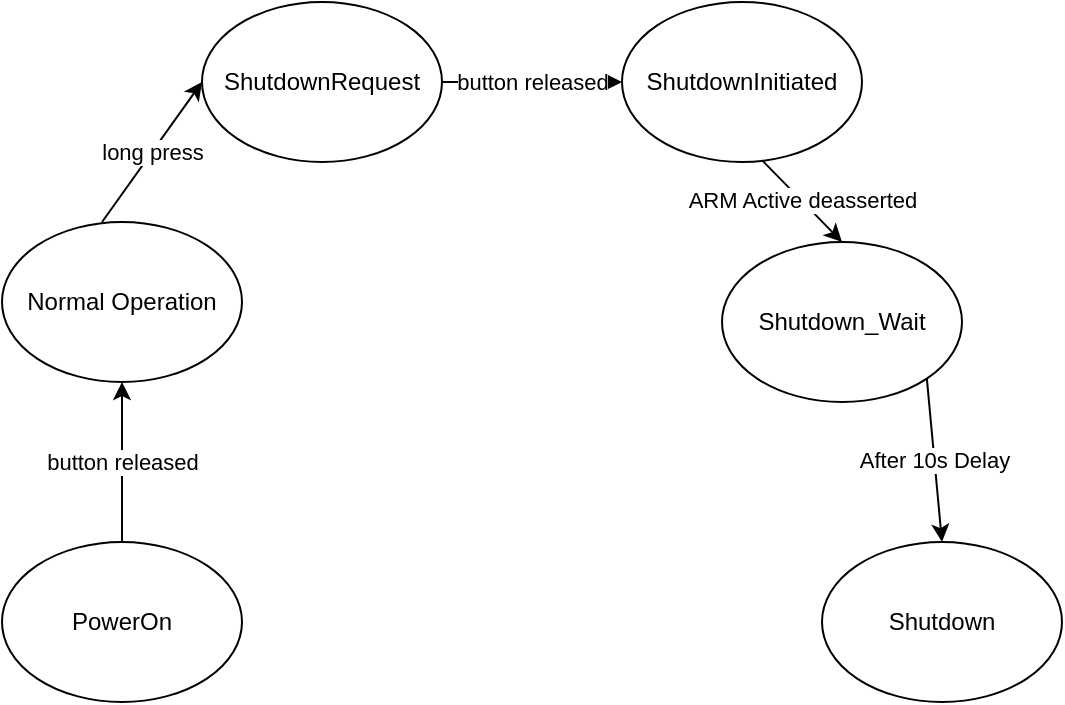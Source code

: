 <mxfile version="22.1.2" type="device">
  <diagram name="Page-1" id="NnxK8owBqpgz2YuKPqnG">
    <mxGraphModel dx="2044" dy="1166" grid="1" gridSize="10" guides="1" tooltips="1" connect="1" arrows="1" fold="1" page="1" pageScale="1" pageWidth="583" pageHeight="400" math="0" shadow="0">
      <root>
        <mxCell id="0" />
        <mxCell id="1" parent="0" />
        <mxCell id="y2R5Xj8rV88HmIC_15PF-1" value="PowerOn" style="ellipse;whiteSpace=wrap;html=1;" parent="1" vertex="1">
          <mxGeometry x="30" y="280" width="120" height="80" as="geometry" />
        </mxCell>
        <mxCell id="y2R5Xj8rV88HmIC_15PF-2" value="Normal Operation" style="ellipse;whiteSpace=wrap;html=1;" parent="1" vertex="1">
          <mxGeometry x="30" y="120" width="120" height="80" as="geometry" />
        </mxCell>
        <mxCell id="y2R5Xj8rV88HmIC_15PF-3" value="ShutdownRequest" style="ellipse;whiteSpace=wrap;html=1;" parent="1" vertex="1">
          <mxGeometry x="130" y="10" width="120" height="80" as="geometry" />
        </mxCell>
        <mxCell id="y2R5Xj8rV88HmIC_15PF-4" value="ShutdownInitiated" style="ellipse;whiteSpace=wrap;html=1;" parent="1" vertex="1">
          <mxGeometry x="340" y="10" width="120" height="80" as="geometry" />
        </mxCell>
        <mxCell id="y2R5Xj8rV88HmIC_15PF-5" value="Shutdown" style="ellipse;whiteSpace=wrap;html=1;" parent="1" vertex="1">
          <mxGeometry x="440" y="280" width="120" height="80" as="geometry" />
        </mxCell>
        <mxCell id="y2R5Xj8rV88HmIC_15PF-7" value="button released" style="endArrow=classic;html=1;rounded=0;exitX=0.5;exitY=0;exitDx=0;exitDy=0;entryX=0.5;entryY=1;entryDx=0;entryDy=0;" parent="1" source="y2R5Xj8rV88HmIC_15PF-1" target="y2R5Xj8rV88HmIC_15PF-2" edge="1">
          <mxGeometry width="50" height="50" relative="1" as="geometry">
            <mxPoint x="90" y="270" as="sourcePoint" />
            <mxPoint x="140" y="220" as="targetPoint" />
          </mxGeometry>
        </mxCell>
        <mxCell id="y2R5Xj8rV88HmIC_15PF-9" value="long press" style="endArrow=classic;html=1;rounded=0;exitX=0.417;exitY=0;exitDx=0;exitDy=0;entryX=0;entryY=0.5;entryDx=0;entryDy=0;exitPerimeter=0;" parent="1" source="y2R5Xj8rV88HmIC_15PF-2" target="y2R5Xj8rV88HmIC_15PF-3" edge="1">
          <mxGeometry width="50" height="50" relative="1" as="geometry">
            <mxPoint x="110" y="100" as="sourcePoint" />
            <mxPoint x="160" y="50" as="targetPoint" />
          </mxGeometry>
        </mxCell>
        <mxCell id="y2R5Xj8rV88HmIC_15PF-10" value="button released" style="endArrow=classic;html=1;rounded=0;exitX=1;exitY=0.5;exitDx=0;exitDy=0;entryX=0;entryY=0.5;entryDx=0;entryDy=0;" parent="1" source="y2R5Xj8rV88HmIC_15PF-3" target="y2R5Xj8rV88HmIC_15PF-4" edge="1">
          <mxGeometry width="50" height="50" relative="1" as="geometry">
            <mxPoint x="370" y="90" as="sourcePoint" />
            <mxPoint x="420" y="40" as="targetPoint" />
          </mxGeometry>
        </mxCell>
        <mxCell id="y2R5Xj8rV88HmIC_15PF-11" value="After 10s Delay" style="endArrow=classic;html=1;rounded=0;entryX=0.5;entryY=0;entryDx=0;entryDy=0;exitX=1;exitY=1;exitDx=0;exitDy=0;" parent="1" source="Ho1vyHhd6xnxvo7d6UND-1" target="y2R5Xj8rV88HmIC_15PF-5" edge="1">
          <mxGeometry width="50" height="50" relative="1" as="geometry">
            <mxPoint x="280" y="280" as="sourcePoint" />
            <mxPoint x="330" y="230" as="targetPoint" />
          </mxGeometry>
        </mxCell>
        <mxCell id="Ho1vyHhd6xnxvo7d6UND-1" value="Shutdown_Wait" style="ellipse;whiteSpace=wrap;html=1;" vertex="1" parent="1">
          <mxGeometry x="390" y="130" width="120" height="80" as="geometry" />
        </mxCell>
        <mxCell id="Ho1vyHhd6xnxvo7d6UND-2" value="ARM Active deasserted" style="endArrow=classic;html=1;rounded=0;entryX=0.5;entryY=0;entryDx=0;entryDy=0;exitX=0.583;exitY=0.988;exitDx=0;exitDy=0;exitPerimeter=0;" edge="1" parent="1" source="y2R5Xj8rV88HmIC_15PF-4" target="Ho1vyHhd6xnxvo7d6UND-1">
          <mxGeometry width="50" height="50" relative="1" as="geometry">
            <mxPoint x="502" y="208" as="sourcePoint" />
            <mxPoint x="510" y="290" as="targetPoint" />
          </mxGeometry>
        </mxCell>
      </root>
    </mxGraphModel>
  </diagram>
</mxfile>
